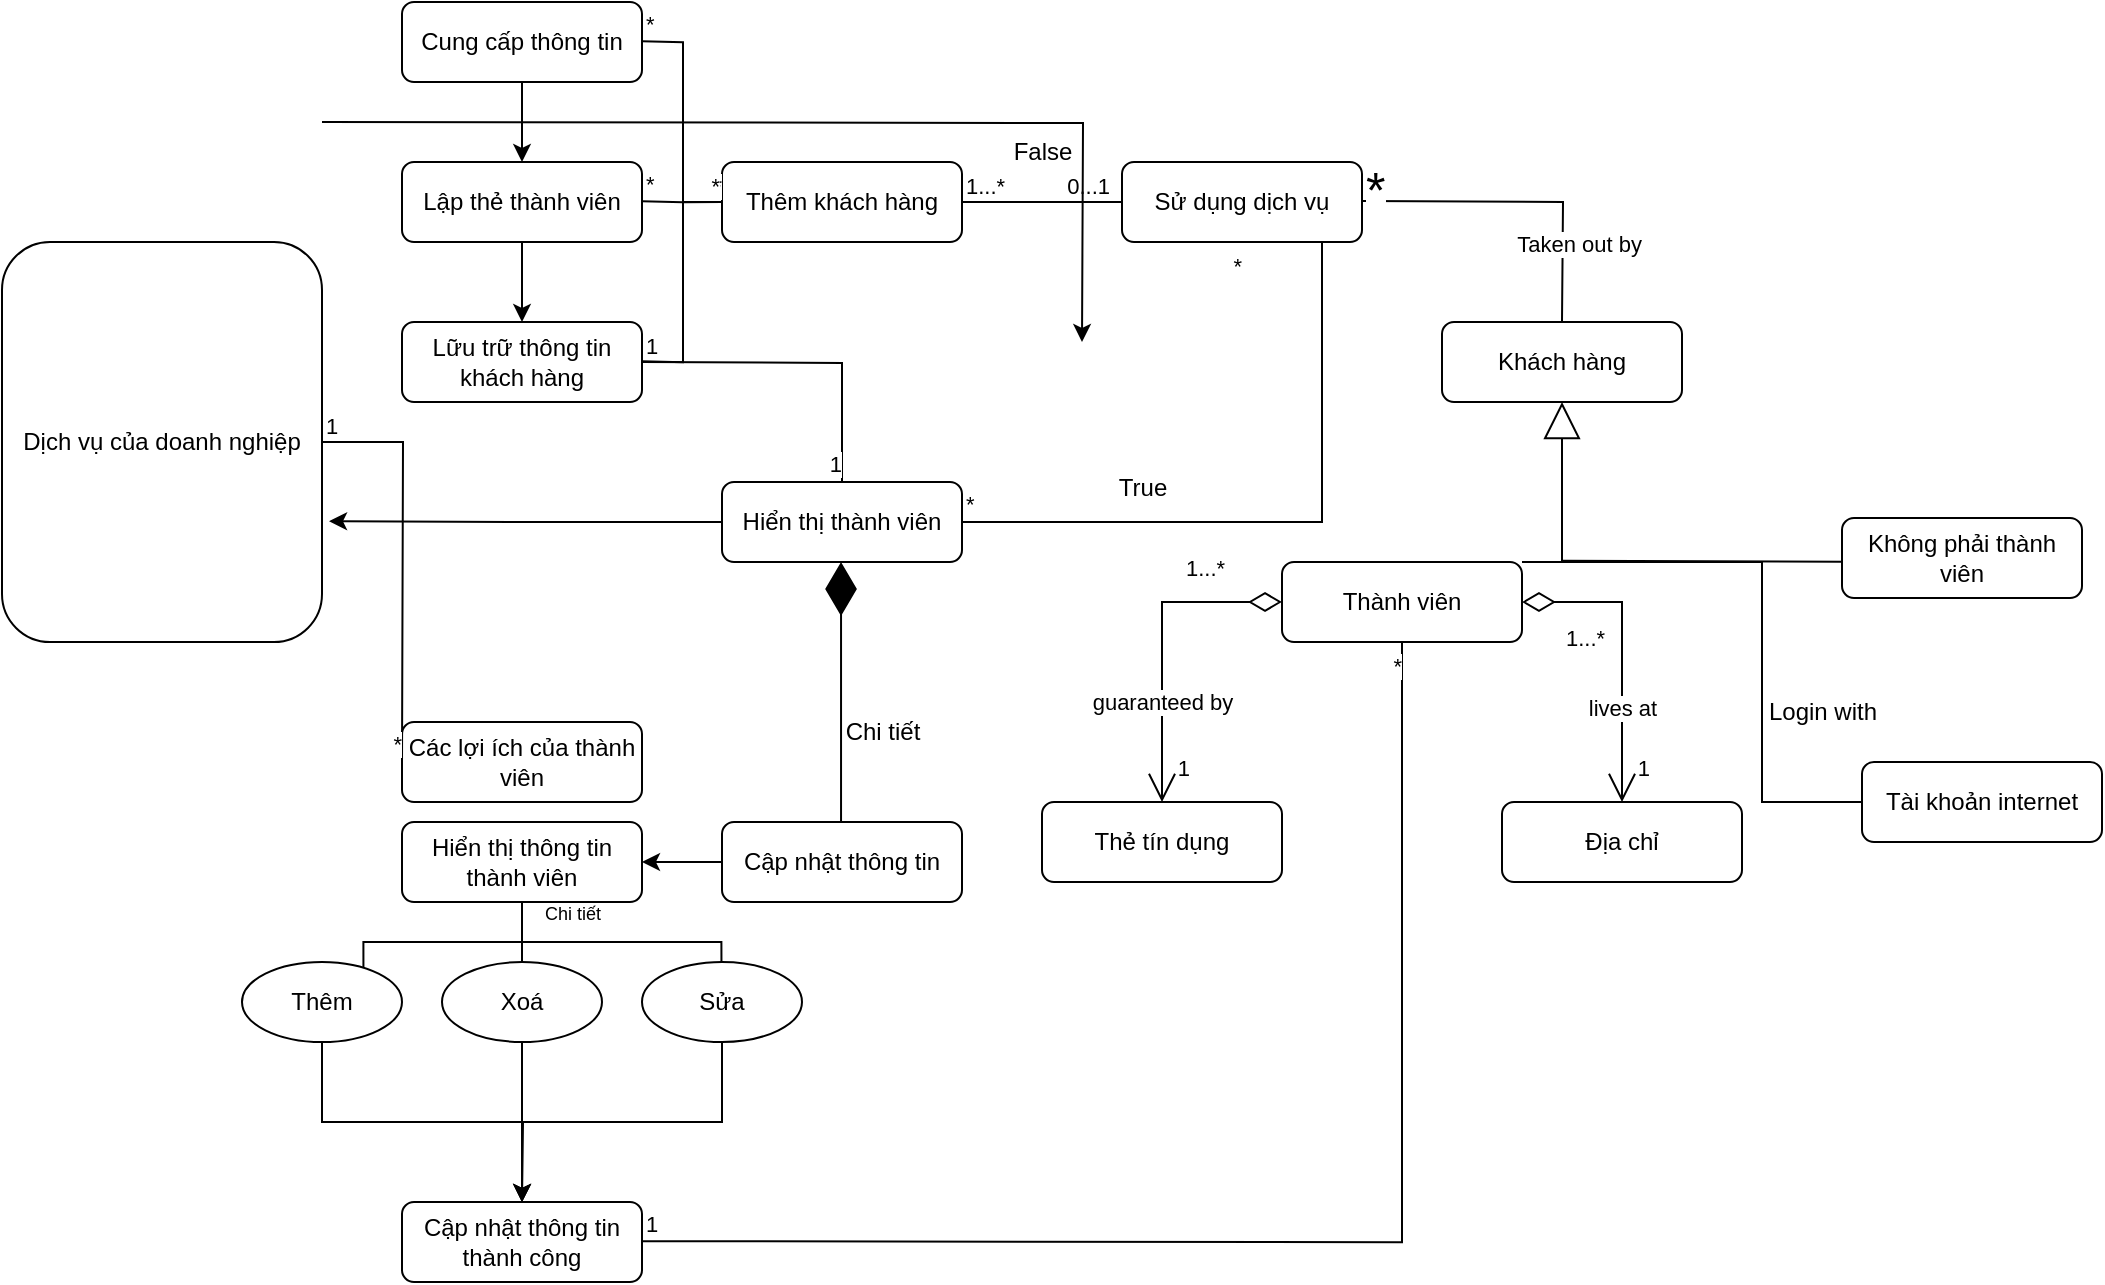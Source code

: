<mxfile version="22.1.0" type="github">
  <diagram id="C5RBs43oDa-KdzZeNtuy" name="Page-1">
    <mxGraphModel dx="2053" dy="629" grid="1" gridSize="10" guides="1" tooltips="1" connect="1" arrows="1" fold="1" page="1" pageScale="1" pageWidth="827" pageHeight="1169" math="0" shadow="0">
      <root>
        <mxCell id="WIyWlLk6GJQsqaUBKTNV-0" />
        <mxCell id="WIyWlLk6GJQsqaUBKTNV-1" parent="WIyWlLk6GJQsqaUBKTNV-0" />
        <mxCell id="zfiKxL-_NQPMJ0ey8t-O-65" value="Khách hàng" style="rounded=1;whiteSpace=wrap;html=1;" vertex="1" parent="WIyWlLk6GJQsqaUBKTNV-1">
          <mxGeometry x="560" y="440" width="120" height="40" as="geometry" />
        </mxCell>
        <mxCell id="zfiKxL-_NQPMJ0ey8t-O-66" value="Sử dụng dịch vụ" style="rounded=1;whiteSpace=wrap;html=1;" vertex="1" parent="WIyWlLk6GJQsqaUBKTNV-1">
          <mxGeometry x="400" y="360" width="120" height="40" as="geometry" />
        </mxCell>
        <mxCell id="zfiKxL-_NQPMJ0ey8t-O-88" style="edgeStyle=orthogonalEdgeStyle;rounded=0;orthogonalLoop=1;jettySize=auto;html=1;exitX=1;exitY=0;exitDx=0;exitDy=0;" edge="1" parent="WIyWlLk6GJQsqaUBKTNV-1" source="zfiKxL-_NQPMJ0ey8t-O-68">
          <mxGeometry relative="1" as="geometry">
            <mxPoint x="830" y="680" as="targetPoint" />
            <mxPoint x="600" y="560" as="sourcePoint" />
            <Array as="points">
              <mxPoint x="720" y="560" />
              <mxPoint x="720" y="680" />
            </Array>
          </mxGeometry>
        </mxCell>
        <mxCell id="zfiKxL-_NQPMJ0ey8t-O-68" value="Thành viên" style="rounded=1;whiteSpace=wrap;html=1;" vertex="1" parent="WIyWlLk6GJQsqaUBKTNV-1">
          <mxGeometry x="480" y="560" width="120" height="40" as="geometry" />
        </mxCell>
        <mxCell id="zfiKxL-_NQPMJ0ey8t-O-69" value="Không phải thành viên" style="rounded=1;whiteSpace=wrap;html=1;" vertex="1" parent="WIyWlLk6GJQsqaUBKTNV-1">
          <mxGeometry x="760" y="538" width="120" height="40" as="geometry" />
        </mxCell>
        <mxCell id="zfiKxL-_NQPMJ0ey8t-O-70" value="Thẻ tín dụng" style="rounded=1;whiteSpace=wrap;html=1;" vertex="1" parent="WIyWlLk6GJQsqaUBKTNV-1">
          <mxGeometry x="360" y="680" width="120" height="40" as="geometry" />
        </mxCell>
        <mxCell id="zfiKxL-_NQPMJ0ey8t-O-71" value="Địa chỉ" style="rounded=1;whiteSpace=wrap;html=1;" vertex="1" parent="WIyWlLk6GJQsqaUBKTNV-1">
          <mxGeometry x="590" y="680" width="120" height="40" as="geometry" />
        </mxCell>
        <mxCell id="zfiKxL-_NQPMJ0ey8t-O-72" value="guaranteed by" style="endArrow=open;html=1;endSize=12;startArrow=diamondThin;startSize=14;startFill=0;edgeStyle=orthogonalEdgeStyle;rounded=0;exitX=0;exitY=0.5;exitDx=0;exitDy=0;entryX=0.5;entryY=0;entryDx=0;entryDy=0;" edge="1" parent="WIyWlLk6GJQsqaUBKTNV-1" source="zfiKxL-_NQPMJ0ey8t-O-68" target="zfiKxL-_NQPMJ0ey8t-O-70">
          <mxGeometry x="0.375" relative="1" as="geometry">
            <mxPoint x="490" y="640" as="sourcePoint" />
            <mxPoint x="650" y="640" as="targetPoint" />
            <mxPoint as="offset" />
          </mxGeometry>
        </mxCell>
        <mxCell id="zfiKxL-_NQPMJ0ey8t-O-73" value="1...*" style="edgeLabel;resizable=0;html=1;align=left;verticalAlign=top;" connectable="0" vertex="1" parent="zfiKxL-_NQPMJ0ey8t-O-72">
          <mxGeometry x="-1" relative="1" as="geometry">
            <mxPoint x="-50" y="-30" as="offset" />
          </mxGeometry>
        </mxCell>
        <mxCell id="zfiKxL-_NQPMJ0ey8t-O-74" value="1" style="edgeLabel;resizable=0;html=1;align=right;verticalAlign=top;" connectable="0" vertex="1" parent="zfiKxL-_NQPMJ0ey8t-O-72">
          <mxGeometry x="1" relative="1" as="geometry">
            <mxPoint x="14" y="-30" as="offset" />
          </mxGeometry>
        </mxCell>
        <mxCell id="zfiKxL-_NQPMJ0ey8t-O-85" value="lives at" style="endArrow=open;html=1;endSize=12;startArrow=diamondThin;startSize=14;startFill=0;edgeStyle=orthogonalEdgeStyle;rounded=0;exitX=1;exitY=0.5;exitDx=0;exitDy=0;entryX=0.5;entryY=0;entryDx=0;entryDy=0;" edge="1" parent="WIyWlLk6GJQsqaUBKTNV-1" source="zfiKxL-_NQPMJ0ey8t-O-68" target="zfiKxL-_NQPMJ0ey8t-O-71">
          <mxGeometry x="0.375" relative="1" as="geometry">
            <mxPoint x="680" y="600" as="sourcePoint" />
            <mxPoint x="620" y="700" as="targetPoint" />
            <mxPoint as="offset" />
            <Array as="points">
              <mxPoint x="650" y="580" />
              <mxPoint x="650" y="680" />
            </Array>
          </mxGeometry>
        </mxCell>
        <mxCell id="zfiKxL-_NQPMJ0ey8t-O-86" value="1...*" style="edgeLabel;resizable=0;html=1;align=left;verticalAlign=top;" connectable="0" vertex="1" parent="zfiKxL-_NQPMJ0ey8t-O-85">
          <mxGeometry x="-1" relative="1" as="geometry">
            <mxPoint x="20" y="5" as="offset" />
          </mxGeometry>
        </mxCell>
        <mxCell id="zfiKxL-_NQPMJ0ey8t-O-87" value="1" style="edgeLabel;resizable=0;html=1;align=right;verticalAlign=top;" connectable="0" vertex="1" parent="zfiKxL-_NQPMJ0ey8t-O-85">
          <mxGeometry x="1" relative="1" as="geometry">
            <mxPoint x="14" y="-30" as="offset" />
          </mxGeometry>
        </mxCell>
        <mxCell id="zfiKxL-_NQPMJ0ey8t-O-89" value="Tài khoản internet" style="rounded=1;whiteSpace=wrap;html=1;" vertex="1" parent="WIyWlLk6GJQsqaUBKTNV-1">
          <mxGeometry x="770" y="660" width="120" height="40" as="geometry" />
        </mxCell>
        <mxCell id="zfiKxL-_NQPMJ0ey8t-O-90" value="Login with" style="text;html=1;align=center;verticalAlign=middle;resizable=0;points=[];autosize=1;strokeColor=none;fillColor=none;" vertex="1" parent="WIyWlLk6GJQsqaUBKTNV-1">
          <mxGeometry x="710" y="620" width="80" height="30" as="geometry" />
        </mxCell>
        <mxCell id="zfiKxL-_NQPMJ0ey8t-O-92" value="" style="endArrow=block;endSize=16;endFill=0;html=1;rounded=0;entryX=0.5;entryY=1;entryDx=0;entryDy=0;" edge="1" parent="WIyWlLk6GJQsqaUBKTNV-1" target="zfiKxL-_NQPMJ0ey8t-O-65">
          <mxGeometry width="160" relative="1" as="geometry">
            <mxPoint x="620" y="560" as="sourcePoint" />
            <mxPoint x="670" y="530" as="targetPoint" />
            <Array as="points">
              <mxPoint x="620" y="520" />
            </Array>
          </mxGeometry>
        </mxCell>
        <mxCell id="zfiKxL-_NQPMJ0ey8t-O-97" value="" style="endArrow=none;html=1;rounded=0;" edge="1" parent="WIyWlLk6GJQsqaUBKTNV-1">
          <mxGeometry relative="1" as="geometry">
            <mxPoint x="620" y="559.37" as="sourcePoint" />
            <mxPoint x="760" y="559.87" as="targetPoint" />
          </mxGeometry>
        </mxCell>
        <mxCell id="zfiKxL-_NQPMJ0ey8t-O-101" value="" style="endArrow=none;html=1;edgeStyle=orthogonalEdgeStyle;rounded=0;entryX=0.5;entryY=0;entryDx=0;entryDy=0;" edge="1" parent="WIyWlLk6GJQsqaUBKTNV-1">
          <mxGeometry relative="1" as="geometry">
            <mxPoint x="520" y="379.5" as="sourcePoint" />
            <mxPoint x="620.0" y="440" as="targetPoint" />
          </mxGeometry>
        </mxCell>
        <mxCell id="zfiKxL-_NQPMJ0ey8t-O-102" value="&lt;font style=&quot;font-size: 25px;&quot;&gt;*&lt;/font&gt;" style="edgeLabel;resizable=0;html=1;align=left;verticalAlign=bottom;" connectable="0" vertex="1" parent="zfiKxL-_NQPMJ0ey8t-O-101">
          <mxGeometry x="-1" relative="1" as="geometry">
            <mxPoint y="11" as="offset" />
          </mxGeometry>
        </mxCell>
        <mxCell id="zfiKxL-_NQPMJ0ey8t-O-103" value="Taken out by" style="edgeLabel;resizable=0;html=1;align=right;verticalAlign=bottom;" connectable="0" vertex="1" parent="zfiKxL-_NQPMJ0ey8t-O-101">
          <mxGeometry x="1" relative="1" as="geometry">
            <mxPoint x="40" y="-30" as="offset" />
          </mxGeometry>
        </mxCell>
        <mxCell id="zfiKxL-_NQPMJ0ey8t-O-104" value="Thêm khách hàng" style="rounded=1;whiteSpace=wrap;html=1;" vertex="1" parent="WIyWlLk6GJQsqaUBKTNV-1">
          <mxGeometry x="200" y="360" width="120" height="40" as="geometry" />
        </mxCell>
        <mxCell id="zfiKxL-_NQPMJ0ey8t-O-105" value="" style="endArrow=none;html=1;edgeStyle=orthogonalEdgeStyle;rounded=0;exitX=1;exitY=0.5;exitDx=0;exitDy=0;" edge="1" parent="WIyWlLk6GJQsqaUBKTNV-1" source="zfiKxL-_NQPMJ0ey8t-O-104">
          <mxGeometry relative="1" as="geometry">
            <mxPoint x="360" y="379.58" as="sourcePoint" />
            <mxPoint x="400" y="380" as="targetPoint" />
          </mxGeometry>
        </mxCell>
        <mxCell id="zfiKxL-_NQPMJ0ey8t-O-106" value="1...*" style="edgeLabel;resizable=0;html=1;align=left;verticalAlign=bottom;" connectable="0" vertex="1" parent="zfiKxL-_NQPMJ0ey8t-O-105">
          <mxGeometry x="-1" relative="1" as="geometry" />
        </mxCell>
        <mxCell id="zfiKxL-_NQPMJ0ey8t-O-107" value="0...1" style="edgeLabel;resizable=0;html=1;align=right;verticalAlign=bottom;" connectable="0" vertex="1" parent="zfiKxL-_NQPMJ0ey8t-O-105">
          <mxGeometry x="1" relative="1" as="geometry">
            <mxPoint x="-5" as="offset" />
          </mxGeometry>
        </mxCell>
        <mxCell id="zfiKxL-_NQPMJ0ey8t-O-108" value="False" style="text;html=1;align=center;verticalAlign=middle;resizable=0;points=[];autosize=1;strokeColor=none;fillColor=none;" vertex="1" parent="WIyWlLk6GJQsqaUBKTNV-1">
          <mxGeometry x="335" y="340" width="50" height="30" as="geometry" />
        </mxCell>
        <mxCell id="zfiKxL-_NQPMJ0ey8t-O-109" value="Hiển thị thành viên" style="rounded=1;whiteSpace=wrap;html=1;" vertex="1" parent="WIyWlLk6GJQsqaUBKTNV-1">
          <mxGeometry x="200" y="520" width="120" height="40" as="geometry" />
        </mxCell>
        <mxCell id="zfiKxL-_NQPMJ0ey8t-O-110" value="" style="endArrow=none;html=1;edgeStyle=orthogonalEdgeStyle;rounded=0;entryX=0.5;entryY=1;entryDx=0;entryDy=0;" edge="1" parent="WIyWlLk6GJQsqaUBKTNV-1" target="zfiKxL-_NQPMJ0ey8t-O-66">
          <mxGeometry relative="1" as="geometry">
            <mxPoint x="320" y="539" as="sourcePoint" />
            <mxPoint x="500" y="479" as="targetPoint" />
            <Array as="points">
              <mxPoint x="320" y="540" />
              <mxPoint x="500" y="540" />
            </Array>
          </mxGeometry>
        </mxCell>
        <mxCell id="zfiKxL-_NQPMJ0ey8t-O-111" value="*" style="edgeLabel;resizable=0;html=1;align=left;verticalAlign=bottom;" connectable="0" vertex="1" parent="zfiKxL-_NQPMJ0ey8t-O-110">
          <mxGeometry x="-1" relative="1" as="geometry" />
        </mxCell>
        <mxCell id="zfiKxL-_NQPMJ0ey8t-O-112" value="*" style="edgeLabel;resizable=0;html=1;align=right;verticalAlign=bottom;" connectable="0" vertex="1" parent="zfiKxL-_NQPMJ0ey8t-O-110">
          <mxGeometry x="1" relative="1" as="geometry">
            <mxPoint y="20" as="offset" />
          </mxGeometry>
        </mxCell>
        <mxCell id="zfiKxL-_NQPMJ0ey8t-O-128" style="edgeStyle=orthogonalEdgeStyle;rounded=0;orthogonalLoop=1;jettySize=auto;html=1;exitX=0.5;exitY=1;exitDx=0;exitDy=0;entryX=0.5;entryY=0;entryDx=0;entryDy=0;" edge="1" parent="WIyWlLk6GJQsqaUBKTNV-1" source="zfiKxL-_NQPMJ0ey8t-O-113" target="zfiKxL-_NQPMJ0ey8t-O-114">
          <mxGeometry relative="1" as="geometry" />
        </mxCell>
        <mxCell id="zfiKxL-_NQPMJ0ey8t-O-113" value="Cung cấp thông tin" style="rounded=1;whiteSpace=wrap;html=1;" vertex="1" parent="WIyWlLk6GJQsqaUBKTNV-1">
          <mxGeometry x="40" y="280" width="120" height="40" as="geometry" />
        </mxCell>
        <mxCell id="zfiKxL-_NQPMJ0ey8t-O-129" style="edgeStyle=orthogonalEdgeStyle;rounded=0;orthogonalLoop=1;jettySize=auto;html=1;exitX=0.5;exitY=1;exitDx=0;exitDy=0;entryX=0.5;entryY=0;entryDx=0;entryDy=0;" edge="1" parent="WIyWlLk6GJQsqaUBKTNV-1" source="zfiKxL-_NQPMJ0ey8t-O-114" target="zfiKxL-_NQPMJ0ey8t-O-115">
          <mxGeometry relative="1" as="geometry" />
        </mxCell>
        <mxCell id="zfiKxL-_NQPMJ0ey8t-O-114" value="Lập thẻ thành viên" style="rounded=1;whiteSpace=wrap;html=1;" vertex="1" parent="WIyWlLk6GJQsqaUBKTNV-1">
          <mxGeometry x="40" y="360" width="120" height="40" as="geometry" />
        </mxCell>
        <mxCell id="zfiKxL-_NQPMJ0ey8t-O-130" style="edgeStyle=orthogonalEdgeStyle;rounded=0;orthogonalLoop=1;jettySize=auto;html=1;exitX=0.5;exitY=1;exitDx=0;exitDy=0;entryX=0;entryY=0.75;entryDx=0;entryDy=0;" edge="1" parent="WIyWlLk6GJQsqaUBKTNV-1">
          <mxGeometry relative="1" as="geometry">
            <mxPoint y="340" as="sourcePoint" />
            <mxPoint x="380.0" y="450.0" as="targetPoint" />
          </mxGeometry>
        </mxCell>
        <mxCell id="zfiKxL-_NQPMJ0ey8t-O-115" value="Lữu trữ thông tin khách hàng" style="rounded=1;whiteSpace=wrap;html=1;" vertex="1" parent="WIyWlLk6GJQsqaUBKTNV-1">
          <mxGeometry x="40" y="440" width="120" height="40" as="geometry" />
        </mxCell>
        <mxCell id="zfiKxL-_NQPMJ0ey8t-O-116" value="" style="endArrow=none;html=1;edgeStyle=orthogonalEdgeStyle;rounded=0;entryX=0;entryY=0.5;entryDx=0;entryDy=0;" edge="1" parent="WIyWlLk6GJQsqaUBKTNV-1" target="zfiKxL-_NQPMJ0ey8t-O-104">
          <mxGeometry relative="1" as="geometry">
            <mxPoint x="160" y="299.58" as="sourcePoint" />
            <mxPoint x="320" y="299.58" as="targetPoint" />
          </mxGeometry>
        </mxCell>
        <mxCell id="zfiKxL-_NQPMJ0ey8t-O-117" value="*" style="edgeLabel;resizable=0;html=1;align=left;verticalAlign=bottom;" connectable="0" vertex="1" parent="zfiKxL-_NQPMJ0ey8t-O-116">
          <mxGeometry x="-1" relative="1" as="geometry" />
        </mxCell>
        <mxCell id="zfiKxL-_NQPMJ0ey8t-O-118" value="*" style="edgeLabel;resizable=0;html=1;align=right;verticalAlign=bottom;" connectable="0" vertex="1" parent="zfiKxL-_NQPMJ0ey8t-O-116">
          <mxGeometry x="1" relative="1" as="geometry" />
        </mxCell>
        <mxCell id="zfiKxL-_NQPMJ0ey8t-O-119" value="" style="endArrow=none;html=1;edgeStyle=orthogonalEdgeStyle;rounded=0;entryX=0;entryY=0.5;entryDx=0;entryDy=0;" edge="1" parent="WIyWlLk6GJQsqaUBKTNV-1" target="zfiKxL-_NQPMJ0ey8t-O-104">
          <mxGeometry relative="1" as="geometry">
            <mxPoint x="160" y="379.58" as="sourcePoint" />
            <mxPoint x="320" y="379.58" as="targetPoint" />
          </mxGeometry>
        </mxCell>
        <mxCell id="zfiKxL-_NQPMJ0ey8t-O-120" value="*" style="edgeLabel;resizable=0;html=1;align=left;verticalAlign=bottom;" connectable="0" vertex="1" parent="zfiKxL-_NQPMJ0ey8t-O-119">
          <mxGeometry x="-1" relative="1" as="geometry" />
        </mxCell>
        <mxCell id="zfiKxL-_NQPMJ0ey8t-O-121" value="*" style="edgeLabel;resizable=0;html=1;align=right;verticalAlign=bottom;" connectable="0" vertex="1" parent="zfiKxL-_NQPMJ0ey8t-O-119">
          <mxGeometry x="1" relative="1" as="geometry" />
        </mxCell>
        <mxCell id="zfiKxL-_NQPMJ0ey8t-O-122" value="" style="endArrow=none;html=1;edgeStyle=orthogonalEdgeStyle;rounded=0;entryX=0;entryY=0.5;entryDx=0;entryDy=0;" edge="1" parent="WIyWlLk6GJQsqaUBKTNV-1" target="zfiKxL-_NQPMJ0ey8t-O-104">
          <mxGeometry relative="1" as="geometry">
            <mxPoint x="160" y="459.58" as="sourcePoint" />
            <mxPoint x="320" y="459.58" as="targetPoint" />
          </mxGeometry>
        </mxCell>
        <mxCell id="zfiKxL-_NQPMJ0ey8t-O-123" value="*" style="edgeLabel;resizable=0;html=1;align=left;verticalAlign=bottom;" connectable="0" vertex="1" parent="zfiKxL-_NQPMJ0ey8t-O-122">
          <mxGeometry x="-1" relative="1" as="geometry" />
        </mxCell>
        <mxCell id="zfiKxL-_NQPMJ0ey8t-O-124" value="*" style="edgeLabel;resizable=0;html=1;align=right;verticalAlign=bottom;" connectable="0" vertex="1" parent="zfiKxL-_NQPMJ0ey8t-O-122">
          <mxGeometry x="1" relative="1" as="geometry" />
        </mxCell>
        <mxCell id="zfiKxL-_NQPMJ0ey8t-O-125" value="True" style="text;html=1;align=center;verticalAlign=middle;resizable=0;points=[];autosize=1;strokeColor=none;fillColor=none;" vertex="1" parent="WIyWlLk6GJQsqaUBKTNV-1">
          <mxGeometry x="385" y="508" width="50" height="30" as="geometry" />
        </mxCell>
        <mxCell id="zfiKxL-_NQPMJ0ey8t-O-126" value="Dịch vụ của doanh nghiệp" style="rounded=1;whiteSpace=wrap;html=1;" vertex="1" parent="WIyWlLk6GJQsqaUBKTNV-1">
          <mxGeometry x="-160" y="400" width="160" height="200" as="geometry" />
        </mxCell>
        <mxCell id="zfiKxL-_NQPMJ0ey8t-O-131" style="edgeStyle=orthogonalEdgeStyle;rounded=0;orthogonalLoop=1;jettySize=auto;html=1;exitX=0;exitY=0.5;exitDx=0;exitDy=0;entryX=1.022;entryY=0.698;entryDx=0;entryDy=0;entryPerimeter=0;" edge="1" parent="WIyWlLk6GJQsqaUBKTNV-1" source="zfiKxL-_NQPMJ0ey8t-O-109" target="zfiKxL-_NQPMJ0ey8t-O-126">
          <mxGeometry relative="1" as="geometry" />
        </mxCell>
        <mxCell id="zfiKxL-_NQPMJ0ey8t-O-132" value="Các lợi ích của thành viên" style="rounded=1;whiteSpace=wrap;html=1;" vertex="1" parent="WIyWlLk6GJQsqaUBKTNV-1">
          <mxGeometry x="40" y="640" width="120" height="40" as="geometry" />
        </mxCell>
        <mxCell id="zfiKxL-_NQPMJ0ey8t-O-133" value="" style="endArrow=none;html=1;edgeStyle=orthogonalEdgeStyle;rounded=0;" edge="1" parent="WIyWlLk6GJQsqaUBKTNV-1" source="zfiKxL-_NQPMJ0ey8t-O-126">
          <mxGeometry relative="1" as="geometry">
            <mxPoint x="-120" y="660" as="sourcePoint" />
            <mxPoint x="40" y="660" as="targetPoint" />
          </mxGeometry>
        </mxCell>
        <mxCell id="zfiKxL-_NQPMJ0ey8t-O-134" value="1" style="edgeLabel;resizable=0;html=1;align=left;verticalAlign=bottom;" connectable="0" vertex="1" parent="zfiKxL-_NQPMJ0ey8t-O-133">
          <mxGeometry x="-1" relative="1" as="geometry" />
        </mxCell>
        <mxCell id="zfiKxL-_NQPMJ0ey8t-O-135" value="*" style="edgeLabel;resizable=0;html=1;align=right;verticalAlign=bottom;" connectable="0" vertex="1" parent="zfiKxL-_NQPMJ0ey8t-O-133">
          <mxGeometry x="1" relative="1" as="geometry" />
        </mxCell>
        <mxCell id="zfiKxL-_NQPMJ0ey8t-O-136" value="" style="endArrow=diamondThin;endFill=1;endSize=24;html=1;rounded=0;" edge="1" parent="WIyWlLk6GJQsqaUBKTNV-1">
          <mxGeometry width="160" relative="1" as="geometry">
            <mxPoint x="259.52" y="690" as="sourcePoint" />
            <mxPoint x="259.52" y="560" as="targetPoint" />
          </mxGeometry>
        </mxCell>
        <mxCell id="zfiKxL-_NQPMJ0ey8t-O-141" style="edgeStyle=orthogonalEdgeStyle;rounded=0;orthogonalLoop=1;jettySize=auto;html=1;exitX=0;exitY=0.5;exitDx=0;exitDy=0;entryX=1;entryY=0.5;entryDx=0;entryDy=0;" edge="1" parent="WIyWlLk6GJQsqaUBKTNV-1" source="zfiKxL-_NQPMJ0ey8t-O-137" target="zfiKxL-_NQPMJ0ey8t-O-139">
          <mxGeometry relative="1" as="geometry" />
        </mxCell>
        <mxCell id="zfiKxL-_NQPMJ0ey8t-O-137" value="Cập nhật thông tin" style="rounded=1;whiteSpace=wrap;html=1;" vertex="1" parent="WIyWlLk6GJQsqaUBKTNV-1">
          <mxGeometry x="200" y="690" width="120" height="40" as="geometry" />
        </mxCell>
        <mxCell id="zfiKxL-_NQPMJ0ey8t-O-138" value="Chi tiết" style="text;html=1;align=center;verticalAlign=middle;resizable=0;points=[];autosize=1;strokeColor=none;fillColor=none;" vertex="1" parent="WIyWlLk6GJQsqaUBKTNV-1">
          <mxGeometry x="250" y="630" width="60" height="30" as="geometry" />
        </mxCell>
        <mxCell id="zfiKxL-_NQPMJ0ey8t-O-139" value="Hiển thị thông tin thành viên" style="rounded=1;whiteSpace=wrap;html=1;" vertex="1" parent="WIyWlLk6GJQsqaUBKTNV-1">
          <mxGeometry x="40" y="690" width="120" height="40" as="geometry" />
        </mxCell>
        <mxCell id="zfiKxL-_NQPMJ0ey8t-O-155" style="edgeStyle=orthogonalEdgeStyle;rounded=0;orthogonalLoop=1;jettySize=auto;html=1;exitX=0.5;exitY=1;exitDx=0;exitDy=0;entryX=0.5;entryY=0;entryDx=0;entryDy=0;" edge="1" parent="WIyWlLk6GJQsqaUBKTNV-1" source="zfiKxL-_NQPMJ0ey8t-O-142" target="zfiKxL-_NQPMJ0ey8t-O-153">
          <mxGeometry relative="1" as="geometry" />
        </mxCell>
        <mxCell id="zfiKxL-_NQPMJ0ey8t-O-142" value="Thêm" style="ellipse;whiteSpace=wrap;html=1;" vertex="1" parent="WIyWlLk6GJQsqaUBKTNV-1">
          <mxGeometry x="-40" y="760" width="80" height="40" as="geometry" />
        </mxCell>
        <mxCell id="zfiKxL-_NQPMJ0ey8t-O-156" style="edgeStyle=orthogonalEdgeStyle;rounded=0;orthogonalLoop=1;jettySize=auto;html=1;exitX=0.5;exitY=1;exitDx=0;exitDy=0;" edge="1" parent="WIyWlLk6GJQsqaUBKTNV-1" source="zfiKxL-_NQPMJ0ey8t-O-143">
          <mxGeometry relative="1" as="geometry">
            <mxPoint x="100" y="880" as="targetPoint" />
          </mxGeometry>
        </mxCell>
        <mxCell id="zfiKxL-_NQPMJ0ey8t-O-143" value="Xoá" style="ellipse;whiteSpace=wrap;html=1;" vertex="1" parent="WIyWlLk6GJQsqaUBKTNV-1">
          <mxGeometry x="60" y="760" width="80" height="40" as="geometry" />
        </mxCell>
        <mxCell id="zfiKxL-_NQPMJ0ey8t-O-157" style="edgeStyle=orthogonalEdgeStyle;rounded=0;orthogonalLoop=1;jettySize=auto;html=1;exitX=0.5;exitY=1;exitDx=0;exitDy=0;" edge="1" parent="WIyWlLk6GJQsqaUBKTNV-1" source="zfiKxL-_NQPMJ0ey8t-O-144">
          <mxGeometry relative="1" as="geometry">
            <mxPoint x="100" y="880" as="targetPoint" />
          </mxGeometry>
        </mxCell>
        <mxCell id="zfiKxL-_NQPMJ0ey8t-O-144" value="Sửa" style="ellipse;whiteSpace=wrap;html=1;" vertex="1" parent="WIyWlLk6GJQsqaUBKTNV-1">
          <mxGeometry x="160" y="760" width="80" height="40" as="geometry" />
        </mxCell>
        <mxCell id="zfiKxL-_NQPMJ0ey8t-O-146" value="" style="endArrow=none;html=1;edgeStyle=orthogonalEdgeStyle;rounded=0;exitX=0.5;exitY=1;exitDx=0;exitDy=0;entryX=0.759;entryY=0.061;entryDx=0;entryDy=0;entryPerimeter=0;" edge="1" parent="WIyWlLk6GJQsqaUBKTNV-1" source="zfiKxL-_NQPMJ0ey8t-O-139" target="zfiKxL-_NQPMJ0ey8t-O-142">
          <mxGeometry relative="1" as="geometry">
            <mxPoint x="120" y="800" as="sourcePoint" />
            <mxPoint x="280" y="800" as="targetPoint" />
            <Array as="points">
              <mxPoint x="100" y="750" />
              <mxPoint x="21" y="750" />
            </Array>
          </mxGeometry>
        </mxCell>
        <mxCell id="zfiKxL-_NQPMJ0ey8t-O-149" value="" style="endArrow=none;html=1;edgeStyle=orthogonalEdgeStyle;rounded=0;entryX=0.5;entryY=0;entryDx=0;entryDy=0;" edge="1" parent="WIyWlLk6GJQsqaUBKTNV-1" target="zfiKxL-_NQPMJ0ey8t-O-143">
          <mxGeometry relative="1" as="geometry">
            <mxPoint x="100" y="740" as="sourcePoint" />
            <mxPoint x="280" y="800" as="targetPoint" />
            <Array as="points">
              <mxPoint x="100" y="755" />
              <mxPoint x="100" y="755" />
            </Array>
          </mxGeometry>
        </mxCell>
        <mxCell id="zfiKxL-_NQPMJ0ey8t-O-152" value="" style="endArrow=none;html=1;edgeStyle=orthogonalEdgeStyle;rounded=0;entryX=0.5;entryY=0;entryDx=0;entryDy=0;exitX=0.5;exitY=1;exitDx=0;exitDy=0;" edge="1" parent="WIyWlLk6GJQsqaUBKTNV-1" source="zfiKxL-_NQPMJ0ey8t-O-139">
          <mxGeometry relative="1" as="geometry">
            <mxPoint x="199.73" y="730" as="sourcePoint" />
            <mxPoint x="199.73" y="760" as="targetPoint" />
            <Array as="points">
              <mxPoint x="100" y="750" />
              <mxPoint x="200" y="750" />
            </Array>
          </mxGeometry>
        </mxCell>
        <mxCell id="zfiKxL-_NQPMJ0ey8t-O-153" value="Cập nhật thông tin thành công" style="rounded=1;whiteSpace=wrap;html=1;" vertex="1" parent="WIyWlLk6GJQsqaUBKTNV-1">
          <mxGeometry x="40" y="880" width="120" height="40" as="geometry" />
        </mxCell>
        <mxCell id="zfiKxL-_NQPMJ0ey8t-O-154" value="&lt;font style=&quot;font-size: 9px;&quot;&gt;Chi tiết&lt;/font&gt;" style="text;html=1;align=center;verticalAlign=middle;resizable=0;points=[];autosize=1;strokeColor=none;fillColor=none;" vertex="1" parent="WIyWlLk6GJQsqaUBKTNV-1">
          <mxGeometry x="100" y="720" width="50" height="30" as="geometry" />
        </mxCell>
        <mxCell id="zfiKxL-_NQPMJ0ey8t-O-159" value="" style="endArrow=none;html=1;edgeStyle=orthogonalEdgeStyle;rounded=0;entryX=0.5;entryY=1;entryDx=0;entryDy=0;" edge="1" parent="WIyWlLk6GJQsqaUBKTNV-1" target="zfiKxL-_NQPMJ0ey8t-O-68">
          <mxGeometry relative="1" as="geometry">
            <mxPoint x="160" y="899.58" as="sourcePoint" />
            <mxPoint x="320" y="899.58" as="targetPoint" />
          </mxGeometry>
        </mxCell>
        <mxCell id="zfiKxL-_NQPMJ0ey8t-O-160" value="1" style="edgeLabel;resizable=0;html=1;align=left;verticalAlign=bottom;" connectable="0" vertex="1" parent="zfiKxL-_NQPMJ0ey8t-O-159">
          <mxGeometry x="-1" relative="1" as="geometry" />
        </mxCell>
        <mxCell id="zfiKxL-_NQPMJ0ey8t-O-161" value="*" style="edgeLabel;resizable=0;html=1;align=right;verticalAlign=bottom;" connectable="0" vertex="1" parent="zfiKxL-_NQPMJ0ey8t-O-159">
          <mxGeometry x="1" relative="1" as="geometry">
            <mxPoint y="20" as="offset" />
          </mxGeometry>
        </mxCell>
        <mxCell id="zfiKxL-_NQPMJ0ey8t-O-163" value="" style="endArrow=none;html=1;edgeStyle=orthogonalEdgeStyle;rounded=0;entryX=0.5;entryY=0;entryDx=0;entryDy=0;" edge="1" parent="WIyWlLk6GJQsqaUBKTNV-1" target="zfiKxL-_NQPMJ0ey8t-O-109">
          <mxGeometry relative="1" as="geometry">
            <mxPoint x="160" y="460" as="sourcePoint" />
            <mxPoint x="320" y="460" as="targetPoint" />
          </mxGeometry>
        </mxCell>
        <mxCell id="zfiKxL-_NQPMJ0ey8t-O-164" value="1" style="edgeLabel;resizable=0;html=1;align=left;verticalAlign=bottom;" connectable="0" vertex="1" parent="zfiKxL-_NQPMJ0ey8t-O-163">
          <mxGeometry x="-1" relative="1" as="geometry" />
        </mxCell>
        <mxCell id="zfiKxL-_NQPMJ0ey8t-O-165" value="1" style="edgeLabel;resizable=0;html=1;align=right;verticalAlign=bottom;" connectable="0" vertex="1" parent="zfiKxL-_NQPMJ0ey8t-O-163">
          <mxGeometry x="1" relative="1" as="geometry" />
        </mxCell>
      </root>
    </mxGraphModel>
  </diagram>
</mxfile>
